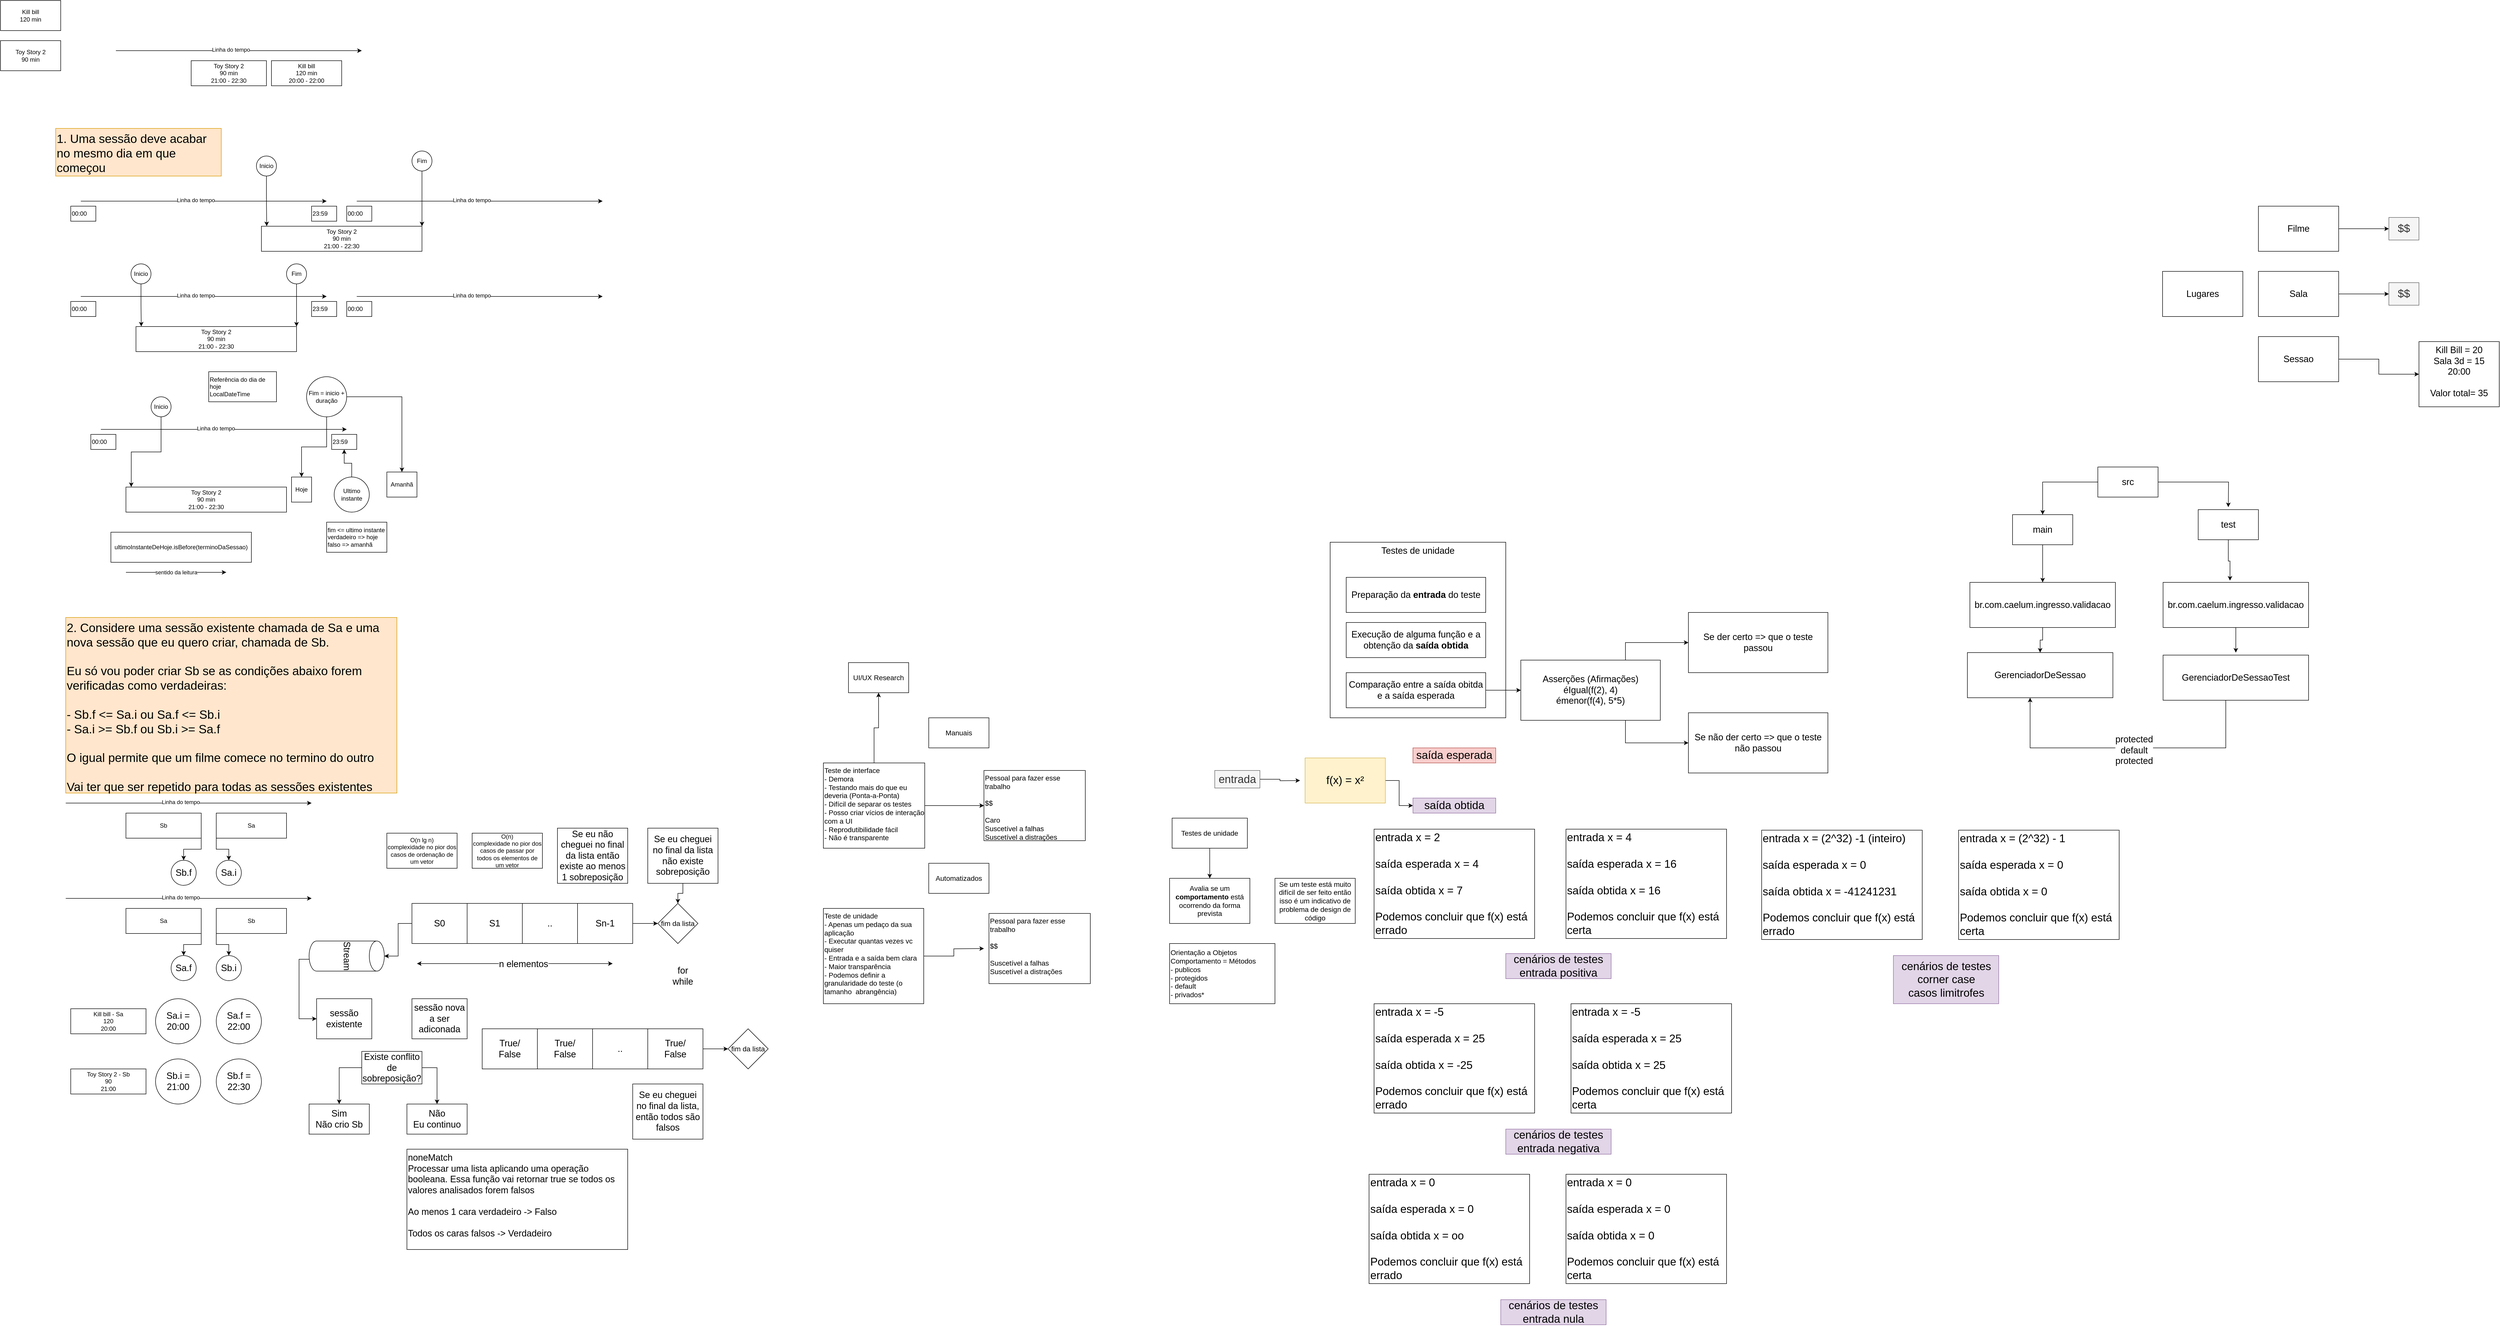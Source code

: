 <mxfile version="13.6.1" type="github">
  <diagram id="Rzx2paxj32mLdTkPZIdv" name="Página-1">
    <mxGraphModel dx="1259" dy="568" grid="1" gridSize="10" guides="1" tooltips="1" connect="1" arrows="1" fold="1" page="1" pageScale="1" pageWidth="827" pageHeight="1169" math="0" shadow="0">
      <root>
        <mxCell id="0" />
        <mxCell id="1" parent="0" />
        <mxCell id="mzY8rA18PoqCiMOvvsKc-1" value="Kill bill&lt;br&gt;120 min" style="rounded=0;whiteSpace=wrap;html=1;" parent="1" vertex="1">
          <mxGeometry x="80" y="40" width="120" height="60" as="geometry" />
        </mxCell>
        <mxCell id="mzY8rA18PoqCiMOvvsKc-2" value="Toy Story 2&lt;br&gt;90 min" style="rounded=0;whiteSpace=wrap;html=1;" parent="1" vertex="1">
          <mxGeometry x="80" y="120" width="120" height="60" as="geometry" />
        </mxCell>
        <mxCell id="mzY8rA18PoqCiMOvvsKc-3" value="" style="endArrow=classic;html=1;" parent="1" edge="1">
          <mxGeometry width="50" height="50" relative="1" as="geometry">
            <mxPoint x="310" y="140" as="sourcePoint" />
            <mxPoint x="800" y="140" as="targetPoint" />
          </mxGeometry>
        </mxCell>
        <mxCell id="mzY8rA18PoqCiMOvvsKc-4" value="Linha do tempo" style="edgeLabel;html=1;align=center;verticalAlign=middle;resizable=0;points=[];" parent="mzY8rA18PoqCiMOvvsKc-3" vertex="1" connectable="0">
          <mxGeometry x="-0.066" y="2" relative="1" as="geometry">
            <mxPoint as="offset" />
          </mxGeometry>
        </mxCell>
        <mxCell id="mzY8rA18PoqCiMOvvsKc-8" value="Kill bill&lt;br&gt;120 min&lt;br&gt;20:00 - 22:00" style="rounded=0;whiteSpace=wrap;html=1;" parent="1" vertex="1">
          <mxGeometry x="620" y="160" width="140" height="50" as="geometry" />
        </mxCell>
        <mxCell id="mzY8rA18PoqCiMOvvsKc-9" value="Toy Story 2&lt;br&gt;90 min&lt;br&gt;21:00 - 22:30" style="rounded=0;whiteSpace=wrap;html=1;" parent="1" vertex="1">
          <mxGeometry x="460" y="160" width="150" height="50" as="geometry" />
        </mxCell>
        <mxCell id="mzY8rA18PoqCiMOvvsKc-10" value="1. Uma sessão deve acabar no mesmo dia em que começou" style="rounded=0;whiteSpace=wrap;html=1;verticalAlign=top;align=left;fontSize=24;fillColor=#ffe6cc;strokeColor=#d79b00;" parent="1" vertex="1">
          <mxGeometry x="190" y="295" width="330" height="95" as="geometry" />
        </mxCell>
        <mxCell id="mzY8rA18PoqCiMOvvsKc-11" value="" style="endArrow=classic;html=1;" parent="1" edge="1">
          <mxGeometry width="50" height="50" relative="1" as="geometry">
            <mxPoint x="240" y="440" as="sourcePoint" />
            <mxPoint x="730" y="440" as="targetPoint" />
          </mxGeometry>
        </mxCell>
        <mxCell id="mzY8rA18PoqCiMOvvsKc-12" value="Linha do tempo" style="edgeLabel;html=1;align=center;verticalAlign=middle;resizable=0;points=[];" parent="mzY8rA18PoqCiMOvvsKc-11" vertex="1" connectable="0">
          <mxGeometry x="-0.066" y="2" relative="1" as="geometry">
            <mxPoint as="offset" />
          </mxGeometry>
        </mxCell>
        <mxCell id="mzY8rA18PoqCiMOvvsKc-14" value="00:00" style="rounded=0;whiteSpace=wrap;html=1;align=left;" parent="1" vertex="1">
          <mxGeometry x="220" y="450" width="50" height="30" as="geometry" />
        </mxCell>
        <mxCell id="mzY8rA18PoqCiMOvvsKc-15" value="23:59" style="rounded=0;whiteSpace=wrap;html=1;align=left;" parent="1" vertex="1">
          <mxGeometry x="700" y="450" width="50" height="30" as="geometry" />
        </mxCell>
        <mxCell id="mzY8rA18PoqCiMOvvsKc-16" value="" style="endArrow=classic;html=1;" parent="1" edge="1">
          <mxGeometry width="50" height="50" relative="1" as="geometry">
            <mxPoint x="790" y="440" as="sourcePoint" />
            <mxPoint x="1280" y="440" as="targetPoint" />
          </mxGeometry>
        </mxCell>
        <mxCell id="mzY8rA18PoqCiMOvvsKc-17" value="Linha do tempo" style="edgeLabel;html=1;align=center;verticalAlign=middle;resizable=0;points=[];" parent="mzY8rA18PoqCiMOvvsKc-16" vertex="1" connectable="0">
          <mxGeometry x="-0.066" y="2" relative="1" as="geometry">
            <mxPoint as="offset" />
          </mxGeometry>
        </mxCell>
        <mxCell id="mzY8rA18PoqCiMOvvsKc-18" value="00:00" style="rounded=0;whiteSpace=wrap;html=1;align=left;" parent="1" vertex="1">
          <mxGeometry x="770" y="450" width="50" height="30" as="geometry" />
        </mxCell>
        <mxCell id="mzY8rA18PoqCiMOvvsKc-19" value="Toy Story 2&lt;br&gt;90 min&lt;br&gt;21:00 - 22:30" style="rounded=0;whiteSpace=wrap;html=1;" parent="1" vertex="1">
          <mxGeometry x="600" y="490" width="320" height="50" as="geometry" />
        </mxCell>
        <mxCell id="mzY8rA18PoqCiMOvvsKc-22" style="edgeStyle=orthogonalEdgeStyle;rounded=0;orthogonalLoop=1;jettySize=auto;html=1;entryX=0.033;entryY=-0.004;entryDx=0;entryDy=0;entryPerimeter=0;" parent="1" source="mzY8rA18PoqCiMOvvsKc-20" target="mzY8rA18PoqCiMOvvsKc-19" edge="1">
          <mxGeometry relative="1" as="geometry" />
        </mxCell>
        <mxCell id="mzY8rA18PoqCiMOvvsKc-20" value="Inicio" style="ellipse;whiteSpace=wrap;html=1;aspect=fixed;align=center;" parent="1" vertex="1">
          <mxGeometry x="590" y="350" width="40" height="40" as="geometry" />
        </mxCell>
        <mxCell id="mzY8rA18PoqCiMOvvsKc-23" style="edgeStyle=orthogonalEdgeStyle;rounded=0;orthogonalLoop=1;jettySize=auto;html=1;entryX=1;entryY=0;entryDx=0;entryDy=0;" parent="1" source="mzY8rA18PoqCiMOvvsKc-21" target="mzY8rA18PoqCiMOvvsKc-19" edge="1">
          <mxGeometry relative="1" as="geometry" />
        </mxCell>
        <mxCell id="mzY8rA18PoqCiMOvvsKc-21" value="Fim" style="ellipse;whiteSpace=wrap;html=1;aspect=fixed;align=center;" parent="1" vertex="1">
          <mxGeometry x="900" y="340" width="40" height="40" as="geometry" />
        </mxCell>
        <mxCell id="mzY8rA18PoqCiMOvvsKc-24" value="" style="endArrow=classic;html=1;" parent="1" edge="1">
          <mxGeometry width="50" height="50" relative="1" as="geometry">
            <mxPoint x="240.0" y="630" as="sourcePoint" />
            <mxPoint x="730" y="630" as="targetPoint" />
          </mxGeometry>
        </mxCell>
        <mxCell id="mzY8rA18PoqCiMOvvsKc-25" value="Linha do tempo" style="edgeLabel;html=1;align=center;verticalAlign=middle;resizable=0;points=[];" parent="mzY8rA18PoqCiMOvvsKc-24" vertex="1" connectable="0">
          <mxGeometry x="-0.066" y="2" relative="1" as="geometry">
            <mxPoint as="offset" />
          </mxGeometry>
        </mxCell>
        <mxCell id="mzY8rA18PoqCiMOvvsKc-26" value="00:00" style="rounded=0;whiteSpace=wrap;html=1;align=left;" parent="1" vertex="1">
          <mxGeometry x="220" y="640" width="50" height="30" as="geometry" />
        </mxCell>
        <mxCell id="mzY8rA18PoqCiMOvvsKc-27" value="23:59" style="rounded=0;whiteSpace=wrap;html=1;align=left;" parent="1" vertex="1">
          <mxGeometry x="700" y="640" width="50" height="30" as="geometry" />
        </mxCell>
        <mxCell id="mzY8rA18PoqCiMOvvsKc-28" value="" style="endArrow=classic;html=1;" parent="1" edge="1">
          <mxGeometry width="50" height="50" relative="1" as="geometry">
            <mxPoint x="790" y="630" as="sourcePoint" />
            <mxPoint x="1280" y="630" as="targetPoint" />
          </mxGeometry>
        </mxCell>
        <mxCell id="mzY8rA18PoqCiMOvvsKc-29" value="Linha do tempo" style="edgeLabel;html=1;align=center;verticalAlign=middle;resizable=0;points=[];" parent="mzY8rA18PoqCiMOvvsKc-28" vertex="1" connectable="0">
          <mxGeometry x="-0.066" y="2" relative="1" as="geometry">
            <mxPoint as="offset" />
          </mxGeometry>
        </mxCell>
        <mxCell id="mzY8rA18PoqCiMOvvsKc-30" value="00:00" style="rounded=0;whiteSpace=wrap;html=1;align=left;" parent="1" vertex="1">
          <mxGeometry x="770" y="640" width="50" height="30" as="geometry" />
        </mxCell>
        <mxCell id="mzY8rA18PoqCiMOvvsKc-31" value="Toy Story 2&lt;br&gt;90 min&lt;br&gt;21:00 - 22:30" style="rounded=0;whiteSpace=wrap;html=1;" parent="1" vertex="1">
          <mxGeometry x="350" y="690" width="320" height="50" as="geometry" />
        </mxCell>
        <mxCell id="mzY8rA18PoqCiMOvvsKc-32" style="edgeStyle=orthogonalEdgeStyle;rounded=0;orthogonalLoop=1;jettySize=auto;html=1;entryX=0.033;entryY=-0.004;entryDx=0;entryDy=0;entryPerimeter=0;" parent="1" source="mzY8rA18PoqCiMOvvsKc-33" target="mzY8rA18PoqCiMOvvsKc-31" edge="1">
          <mxGeometry relative="1" as="geometry" />
        </mxCell>
        <mxCell id="mzY8rA18PoqCiMOvvsKc-33" value="Inicio" style="ellipse;whiteSpace=wrap;html=1;aspect=fixed;align=center;" parent="1" vertex="1">
          <mxGeometry x="340" y="565" width="40" height="40" as="geometry" />
        </mxCell>
        <mxCell id="mzY8rA18PoqCiMOvvsKc-34" style="edgeStyle=orthogonalEdgeStyle;rounded=0;orthogonalLoop=1;jettySize=auto;html=1;entryX=1;entryY=0;entryDx=0;entryDy=0;" parent="1" source="mzY8rA18PoqCiMOvvsKc-35" target="mzY8rA18PoqCiMOvvsKc-31" edge="1">
          <mxGeometry relative="1" as="geometry" />
        </mxCell>
        <mxCell id="mzY8rA18PoqCiMOvvsKc-35" value="Fim" style="ellipse;whiteSpace=wrap;html=1;aspect=fixed;align=center;" parent="1" vertex="1">
          <mxGeometry x="650" y="565" width="40" height="40" as="geometry" />
        </mxCell>
        <mxCell id="mzY8rA18PoqCiMOvvsKc-44" value="" style="endArrow=classic;html=1;" parent="1" edge="1">
          <mxGeometry width="50" height="50" relative="1" as="geometry">
            <mxPoint x="280.0" y="895" as="sourcePoint" />
            <mxPoint x="770" y="895" as="targetPoint" />
          </mxGeometry>
        </mxCell>
        <mxCell id="mzY8rA18PoqCiMOvvsKc-45" value="Linha do tempo" style="edgeLabel;html=1;align=center;verticalAlign=middle;resizable=0;points=[];" parent="mzY8rA18PoqCiMOvvsKc-44" vertex="1" connectable="0">
          <mxGeometry x="-0.066" y="2" relative="1" as="geometry">
            <mxPoint as="offset" />
          </mxGeometry>
        </mxCell>
        <mxCell id="mzY8rA18PoqCiMOvvsKc-46" value="00:00" style="rounded=0;whiteSpace=wrap;html=1;align=left;" parent="1" vertex="1">
          <mxGeometry x="260" y="905" width="50" height="30" as="geometry" />
        </mxCell>
        <mxCell id="mzY8rA18PoqCiMOvvsKc-47" value="23:59" style="rounded=0;whiteSpace=wrap;html=1;align=left;" parent="1" vertex="1">
          <mxGeometry x="740" y="905" width="50" height="30" as="geometry" />
        </mxCell>
        <mxCell id="mzY8rA18PoqCiMOvvsKc-48" value="Toy Story 2&lt;br&gt;90 min&lt;br&gt;21:00 - 22:30" style="rounded=0;whiteSpace=wrap;html=1;" parent="1" vertex="1">
          <mxGeometry x="330" y="1010" width="320" height="50" as="geometry" />
        </mxCell>
        <mxCell id="mzY8rA18PoqCiMOvvsKc-49" style="edgeStyle=orthogonalEdgeStyle;rounded=0;orthogonalLoop=1;jettySize=auto;html=1;entryX=0.033;entryY=-0.004;entryDx=0;entryDy=0;entryPerimeter=0;" parent="1" source="mzY8rA18PoqCiMOvvsKc-50" target="mzY8rA18PoqCiMOvvsKc-48" edge="1">
          <mxGeometry relative="1" as="geometry" />
        </mxCell>
        <mxCell id="mzY8rA18PoqCiMOvvsKc-50" value="Inicio" style="ellipse;whiteSpace=wrap;html=1;aspect=fixed;align=center;" parent="1" vertex="1">
          <mxGeometry x="380" y="830" width="40" height="40" as="geometry" />
        </mxCell>
        <mxCell id="mzY8rA18PoqCiMOvvsKc-51" style="edgeStyle=orthogonalEdgeStyle;rounded=0;orthogonalLoop=1;jettySize=auto;html=1;entryX=0.5;entryY=0;entryDx=0;entryDy=0;" parent="1" source="mzY8rA18PoqCiMOvvsKc-52" target="mzY8rA18PoqCiMOvvsKc-56" edge="1">
          <mxGeometry relative="1" as="geometry">
            <mxPoint x="680" y="980" as="targetPoint" />
          </mxGeometry>
        </mxCell>
        <mxCell id="mzY8rA18PoqCiMOvvsKc-58" style="edgeStyle=orthogonalEdgeStyle;rounded=0;orthogonalLoop=1;jettySize=auto;html=1;entryX=0.5;entryY=0;entryDx=0;entryDy=0;" parent="1" source="mzY8rA18PoqCiMOvvsKc-52" target="mzY8rA18PoqCiMOvvsKc-57" edge="1">
          <mxGeometry relative="1" as="geometry" />
        </mxCell>
        <mxCell id="mzY8rA18PoqCiMOvvsKc-52" value="Fim = inicio + duração" style="ellipse;whiteSpace=wrap;html=1;aspect=fixed;align=center;" parent="1" vertex="1">
          <mxGeometry x="690" y="790" width="80" height="80" as="geometry" />
        </mxCell>
        <mxCell id="mzY8rA18PoqCiMOvvsKc-53" value="Referência do dia de hoje&lt;br&gt;LocalDateTime" style="rounded=0;whiteSpace=wrap;html=1;align=left;" parent="1" vertex="1">
          <mxGeometry x="495" y="780" width="135" height="60" as="geometry" />
        </mxCell>
        <mxCell id="mzY8rA18PoqCiMOvvsKc-55" style="edgeStyle=orthogonalEdgeStyle;rounded=0;orthogonalLoop=1;jettySize=auto;html=1;entryX=0.5;entryY=1;entryDx=0;entryDy=0;" parent="1" source="mzY8rA18PoqCiMOvvsKc-54" target="mzY8rA18PoqCiMOvvsKc-47" edge="1">
          <mxGeometry relative="1" as="geometry" />
        </mxCell>
        <mxCell id="mzY8rA18PoqCiMOvvsKc-54" value="Ultimo instante" style="ellipse;whiteSpace=wrap;html=1;aspect=fixed;align=center;" parent="1" vertex="1">
          <mxGeometry x="745" y="990" width="70" height="70" as="geometry" />
        </mxCell>
        <mxCell id="mzY8rA18PoqCiMOvvsKc-56" value="Hoje" style="rounded=0;whiteSpace=wrap;html=1;align=center;" parent="1" vertex="1">
          <mxGeometry x="660" y="990" width="40" height="50" as="geometry" />
        </mxCell>
        <mxCell id="mzY8rA18PoqCiMOvvsKc-57" value="Amanhã" style="rounded=0;whiteSpace=wrap;html=1;align=center;" parent="1" vertex="1">
          <mxGeometry x="850" y="980" width="60" height="50" as="geometry" />
        </mxCell>
        <mxCell id="mzY8rA18PoqCiMOvvsKc-59" value="fim &amp;lt;= ultimo instante&lt;br&gt;verdadeiro =&amp;gt; hoje&lt;br&gt;falso =&amp;gt; amanhã" style="rounded=0;whiteSpace=wrap;html=1;align=left;" parent="1" vertex="1">
          <mxGeometry x="730" y="1080" width="120" height="60" as="geometry" />
        </mxCell>
        <mxCell id="mzY8rA18PoqCiMOvvsKc-60" value="&lt;span style=&quot;font-size: 12px&quot;&gt;ultimoInstanteDeHoje.isBefore(terminoDaSessao)&lt;/span&gt;" style="rounded=0;whiteSpace=wrap;html=1;align=center;" parent="1" vertex="1">
          <mxGeometry x="300" y="1100" width="280" height="60" as="geometry" />
        </mxCell>
        <mxCell id="mzY8rA18PoqCiMOvvsKc-61" value="sentido da leitura" style="endArrow=none;html=1;startArrow=classic;startFill=1;endFill=0;" parent="1" edge="1">
          <mxGeometry width="50" height="50" relative="1" as="geometry">
            <mxPoint x="530" y="1180" as="sourcePoint" />
            <mxPoint x="330" y="1180" as="targetPoint" />
          </mxGeometry>
        </mxCell>
        <mxCell id="mzY8rA18PoqCiMOvvsKc-62" value="2. Considere uma sessão existente chamada de Sa e uma nova sessão que eu quero criar, chamada de Sb.&lt;br&gt;&lt;br&gt;Eu só vou poder criar Sb se as condições abaixo forem verificadas como verdadeiras:&lt;br&gt;&lt;br&gt;- Sb.f &amp;lt;= Sa.i ou Sa.f &amp;lt;= Sb.i&lt;br&gt;- Sa.i &amp;gt;= Sb.f ou Sb.i &amp;gt;= Sa.f&lt;br&gt;&lt;br&gt;O igual permite que um filme comece no termino do outro&lt;br&gt;&lt;br&gt;Vai ter que ser repetido para todas as sessões existentes" style="rounded=0;whiteSpace=wrap;html=1;verticalAlign=top;align=left;fontSize=24;fillColor=#ffe6cc;strokeColor=#d79b00;" parent="1" vertex="1">
          <mxGeometry x="210" y="1270" width="660" height="350" as="geometry" />
        </mxCell>
        <mxCell id="mzY8rA18PoqCiMOvvsKc-64" value="" style="endArrow=classic;html=1;" parent="1" edge="1">
          <mxGeometry width="50" height="50" relative="1" as="geometry">
            <mxPoint x="210" y="1640" as="sourcePoint" />
            <mxPoint x="700" y="1640" as="targetPoint" />
          </mxGeometry>
        </mxCell>
        <mxCell id="mzY8rA18PoqCiMOvvsKc-65" value="Linha do tempo" style="edgeLabel;html=1;align=center;verticalAlign=middle;resizable=0;points=[];" parent="mzY8rA18PoqCiMOvvsKc-64" vertex="1" connectable="0">
          <mxGeometry x="-0.066" y="2" relative="1" as="geometry">
            <mxPoint as="offset" />
          </mxGeometry>
        </mxCell>
        <mxCell id="mzY8rA18PoqCiMOvvsKc-66" value="Sa" style="rounded=0;whiteSpace=wrap;html=1;" parent="1" vertex="1">
          <mxGeometry x="510" y="1660" width="140" height="50" as="geometry" />
        </mxCell>
        <mxCell id="mzY8rA18PoqCiMOvvsKc-67" value="Sb" style="rounded=0;whiteSpace=wrap;html=1;" parent="1" vertex="1">
          <mxGeometry x="330" y="1660" width="150" height="50" as="geometry" />
        </mxCell>
        <mxCell id="mzY8rA18PoqCiMOvvsKc-69" style="edgeStyle=orthogonalEdgeStyle;rounded=0;orthogonalLoop=1;jettySize=auto;html=1;entryX=1;entryY=1;entryDx=0;entryDy=0;startArrow=classic;startFill=1;endArrow=none;endFill=0;fontSize=24;" parent="1" source="mzY8rA18PoqCiMOvvsKc-68" target="mzY8rA18PoqCiMOvvsKc-67" edge="1">
          <mxGeometry relative="1" as="geometry" />
        </mxCell>
        <mxCell id="mzY8rA18PoqCiMOvvsKc-68" value="Sb.f" style="ellipse;whiteSpace=wrap;html=1;aspect=fixed;fontSize=18;align=center;" parent="1" vertex="1">
          <mxGeometry x="420" y="1754" width="50" height="50" as="geometry" />
        </mxCell>
        <mxCell id="mzY8rA18PoqCiMOvvsKc-71" style="edgeStyle=orthogonalEdgeStyle;rounded=0;orthogonalLoop=1;jettySize=auto;html=1;entryX=0;entryY=1;entryDx=0;entryDy=0;startArrow=classic;startFill=1;endArrow=none;endFill=0;fontSize=18;" parent="1" source="mzY8rA18PoqCiMOvvsKc-70" target="mzY8rA18PoqCiMOvvsKc-66" edge="1">
          <mxGeometry relative="1" as="geometry" />
        </mxCell>
        <mxCell id="mzY8rA18PoqCiMOvvsKc-70" value="Sa.i" style="ellipse;whiteSpace=wrap;html=1;aspect=fixed;fontSize=18;align=center;" parent="1" vertex="1">
          <mxGeometry x="510" y="1754" width="50" height="50" as="geometry" />
        </mxCell>
        <mxCell id="mzY8rA18PoqCiMOvvsKc-72" value="" style="endArrow=classic;html=1;" parent="1" edge="1">
          <mxGeometry width="50" height="50" relative="1" as="geometry">
            <mxPoint x="210" y="1830" as="sourcePoint" />
            <mxPoint x="700" y="1830" as="targetPoint" />
          </mxGeometry>
        </mxCell>
        <mxCell id="mzY8rA18PoqCiMOvvsKc-73" value="Linha do tempo" style="edgeLabel;html=1;align=center;verticalAlign=middle;resizable=0;points=[];" parent="mzY8rA18PoqCiMOvvsKc-72" vertex="1" connectable="0">
          <mxGeometry x="-0.066" y="2" relative="1" as="geometry">
            <mxPoint as="offset" />
          </mxGeometry>
        </mxCell>
        <mxCell id="mzY8rA18PoqCiMOvvsKc-74" value="Sb" style="rounded=0;whiteSpace=wrap;html=1;" parent="1" vertex="1">
          <mxGeometry x="510" y="1850" width="140" height="50" as="geometry" />
        </mxCell>
        <mxCell id="mzY8rA18PoqCiMOvvsKc-75" value="Sa" style="rounded=0;whiteSpace=wrap;html=1;" parent="1" vertex="1">
          <mxGeometry x="330" y="1850" width="150" height="50" as="geometry" />
        </mxCell>
        <mxCell id="mzY8rA18PoqCiMOvvsKc-76" style="edgeStyle=orthogonalEdgeStyle;rounded=0;orthogonalLoop=1;jettySize=auto;html=1;entryX=1;entryY=1;entryDx=0;entryDy=0;startArrow=classic;startFill=1;endArrow=none;endFill=0;fontSize=24;" parent="1" source="mzY8rA18PoqCiMOvvsKc-77" target="mzY8rA18PoqCiMOvvsKc-75" edge="1">
          <mxGeometry relative="1" as="geometry" />
        </mxCell>
        <mxCell id="mzY8rA18PoqCiMOvvsKc-77" value="Sa.f" style="ellipse;whiteSpace=wrap;html=1;aspect=fixed;fontSize=18;align=center;" parent="1" vertex="1">
          <mxGeometry x="420" y="1944" width="50" height="50" as="geometry" />
        </mxCell>
        <mxCell id="mzY8rA18PoqCiMOvvsKc-78" style="edgeStyle=orthogonalEdgeStyle;rounded=0;orthogonalLoop=1;jettySize=auto;html=1;entryX=0;entryY=1;entryDx=0;entryDy=0;startArrow=classic;startFill=1;endArrow=none;endFill=0;fontSize=18;" parent="1" source="mzY8rA18PoqCiMOvvsKc-79" target="mzY8rA18PoqCiMOvvsKc-74" edge="1">
          <mxGeometry relative="1" as="geometry" />
        </mxCell>
        <mxCell id="mzY8rA18PoqCiMOvvsKc-79" value="Sb.i" style="ellipse;whiteSpace=wrap;html=1;aspect=fixed;fontSize=18;align=center;" parent="1" vertex="1">
          <mxGeometry x="510" y="1944" width="50" height="50" as="geometry" />
        </mxCell>
        <mxCell id="mzY8rA18PoqCiMOvvsKc-80" value="Kill bill - Sa&lt;br&gt;120&lt;br&gt;20:00" style="rounded=0;whiteSpace=wrap;html=1;" parent="1" vertex="1">
          <mxGeometry x="220" y="2050" width="150" height="50" as="geometry" />
        </mxCell>
        <mxCell id="mzY8rA18PoqCiMOvvsKc-81" value="Sa.i = 20:00" style="ellipse;whiteSpace=wrap;html=1;aspect=fixed;fontSize=18;align=center;" parent="1" vertex="1">
          <mxGeometry x="389" y="2030" width="90" height="90" as="geometry" />
        </mxCell>
        <mxCell id="mzY8rA18PoqCiMOvvsKc-82" value="Sa.f = 22:00" style="ellipse;whiteSpace=wrap;html=1;aspect=fixed;fontSize=18;align=center;" parent="1" vertex="1">
          <mxGeometry x="510" y="2030" width="90" height="90" as="geometry" />
        </mxCell>
        <mxCell id="mzY8rA18PoqCiMOvvsKc-83" value="Toy Story 2 - Sb&lt;br&gt;90&lt;br&gt;21:00" style="rounded=0;whiteSpace=wrap;html=1;" parent="1" vertex="1">
          <mxGeometry x="220" y="2170" width="150" height="50" as="geometry" />
        </mxCell>
        <mxCell id="mzY8rA18PoqCiMOvvsKc-84" value="Sb.i = 21:00" style="ellipse;whiteSpace=wrap;html=1;aspect=fixed;fontSize=18;align=center;" parent="1" vertex="1">
          <mxGeometry x="389" y="2150" width="90" height="90" as="geometry" />
        </mxCell>
        <mxCell id="mzY8rA18PoqCiMOvvsKc-85" value="Sb.f = 22:30" style="ellipse;whiteSpace=wrap;html=1;aspect=fixed;fontSize=18;align=center;" parent="1" vertex="1">
          <mxGeometry x="510" y="2150" width="90" height="90" as="geometry" />
        </mxCell>
        <mxCell id="mzY8rA18PoqCiMOvvsKc-86" value="O(n lg n)&lt;br&gt;complexidade no pior dos casos de ordenação de um vetor" style="rounded=0;whiteSpace=wrap;html=1;" parent="1" vertex="1">
          <mxGeometry x="850" y="1700" width="140" height="70" as="geometry" />
        </mxCell>
        <mxCell id="mzY8rA18PoqCiMOvvsKc-87" value="O(n)&lt;br&gt;complexidade no pior dos casos de passar por todos os elementos de um vetor" style="rounded=0;whiteSpace=wrap;html=1;" parent="1" vertex="1">
          <mxGeometry x="1020" y="1700" width="140" height="70" as="geometry" />
        </mxCell>
        <mxCell id="mzY8rA18PoqCiMOvvsKc-100" style="edgeStyle=orthogonalEdgeStyle;rounded=0;orthogonalLoop=1;jettySize=auto;html=1;startArrow=none;startFill=0;endArrow=classic;endFill=1;fontSize=18;" parent="1" source="mzY8rA18PoqCiMOvvsKc-88" target="mzY8rA18PoqCiMOvvsKc-97" edge="1">
          <mxGeometry relative="1" as="geometry" />
        </mxCell>
        <mxCell id="mzY8rA18PoqCiMOvvsKc-88" value="S0" style="rounded=0;whiteSpace=wrap;html=1;fontSize=18;align=center;" parent="1" vertex="1">
          <mxGeometry x="900" y="1840" width="110" height="80" as="geometry" />
        </mxCell>
        <mxCell id="mzY8rA18PoqCiMOvvsKc-89" value="S1&lt;span style=&quot;color: rgba(0 , 0 , 0 , 0) ; font-family: monospace ; font-size: 0px&quot;&gt;%3CmxGraphModel%3E%3Croot%3E%3CmxCell%20id%3D%220%22%2F%3E%3CmxCell%20id%3D%221%22%20parent%3D%220%22%2F%3E%3CmxCell%20id%3D%222%22%20value%3D%22S1%22%20style%3D%22rounded%3D0%3BwhiteSpace%3Dwrap%3Bhtml%3D1%3BfontSize%3D18%3Balign%3Dcenter%3B%22%20vertex%3D%221%22%20parent%3D%221%22%3E%3CmxGeometry%20x%3D%22900%22%20y%3D%221840%22%20width%3D%22110%22%20height%3D%2280%22%20as%3D%22geometry%22%2F%3E%3C%2FmxCell%3E%3C%2Froot%3E%3C%2FmxGraphModel%3E&lt;/span&gt;&lt;span style=&quot;color: rgba(0 , 0 , 0 , 0) ; font-family: monospace ; font-size: 0px&quot;&gt;%3CmxGraphModel%3E%3Croot%3E%3CmxCell%20id%3D%220%22%2F%3E%3CmxCell%20id%3D%221%22%20parent%3D%220%22%2F%3E%3CmxCell%20id%3D%222%22%20value%3D%22S1%22%20style%3D%22rounded%3D0%3BwhiteSpace%3Dwrap%3Bhtml%3D1%3BfontSize%3D18%3Balign%3Dcenter%3B%22%20vertex%3D%221%22%20parent%3D%221%22%3E%3CmxGeometry%20x%3D%22900%22%20y%3D%221840%22%20width%3D%22110%22%20height%3D%2280%22%20as%3D%22geometry%22%2F%3E%3C%2FmxCell%3E%3C%2Froot%3E%3C%2FmxGraph&lt;/span&gt;" style="rounded=0;whiteSpace=wrap;html=1;fontSize=18;align=center;" parent="1" vertex="1">
          <mxGeometry x="1010" y="1840" width="110" height="80" as="geometry" />
        </mxCell>
        <mxCell id="mzY8rA18PoqCiMOvvsKc-90" value=".." style="rounded=0;whiteSpace=wrap;html=1;fontSize=18;align=center;" parent="1" vertex="1">
          <mxGeometry x="1120" y="1840" width="110" height="80" as="geometry" />
        </mxCell>
        <mxCell id="mzY8rA18PoqCiMOvvsKc-113" style="edgeStyle=orthogonalEdgeStyle;rounded=0;orthogonalLoop=1;jettySize=auto;html=1;entryX=0;entryY=0.5;entryDx=0;entryDy=0;startArrow=none;startFill=0;endArrow=classic;endFill=1;fontSize=18;" parent="1" source="mzY8rA18PoqCiMOvvsKc-91" target="mzY8rA18PoqCiMOvvsKc-112" edge="1">
          <mxGeometry relative="1" as="geometry" />
        </mxCell>
        <mxCell id="mzY8rA18PoqCiMOvvsKc-91" value="Sn-1" style="rounded=0;whiteSpace=wrap;html=1;fontSize=18;align=center;" parent="1" vertex="1">
          <mxGeometry x="1230" y="1840" width="110" height="80" as="geometry" />
        </mxCell>
        <mxCell id="mzY8rA18PoqCiMOvvsKc-93" value="" style="endArrow=classic;startArrow=classic;html=1;fontSize=18;" parent="1" edge="1">
          <mxGeometry width="50" height="50" relative="1" as="geometry">
            <mxPoint x="910" y="1960" as="sourcePoint" />
            <mxPoint x="1300" y="1960" as="targetPoint" />
          </mxGeometry>
        </mxCell>
        <mxCell id="mzY8rA18PoqCiMOvvsKc-94" value="n elementos" style="edgeLabel;html=1;align=center;verticalAlign=middle;resizable=0;points=[];fontSize=18;" parent="mzY8rA18PoqCiMOvvsKc-93" vertex="1" connectable="0">
          <mxGeometry x="0.088" y="-1" relative="1" as="geometry">
            <mxPoint as="offset" />
          </mxGeometry>
        </mxCell>
        <mxCell id="mzY8rA18PoqCiMOvvsKc-95" value="sessão nova a ser adiconada" style="rounded=0;whiteSpace=wrap;html=1;fontSize=18;align=center;" parent="1" vertex="1">
          <mxGeometry x="900" y="2030" width="110" height="80" as="geometry" />
        </mxCell>
        <mxCell id="mzY8rA18PoqCiMOvvsKc-96" value="for&lt;br&gt;while&lt;br&gt;" style="text;html=1;strokeColor=none;fillColor=none;align=center;verticalAlign=middle;whiteSpace=wrap;rounded=0;fontSize=18;" parent="1" vertex="1">
          <mxGeometry x="1400" y="1950" width="80" height="70" as="geometry" />
        </mxCell>
        <mxCell id="mzY8rA18PoqCiMOvvsKc-102" style="edgeStyle=orthogonalEdgeStyle;rounded=0;orthogonalLoop=1;jettySize=auto;html=1;entryX=0;entryY=0.5;entryDx=0;entryDy=0;startArrow=none;startFill=0;endArrow=classic;endFill=1;fontSize=18;exitX=0.606;exitY=0.995;exitDx=0;exitDy=0;exitPerimeter=0;" parent="1" source="mzY8rA18PoqCiMOvvsKc-97" target="mzY8rA18PoqCiMOvvsKc-101" edge="1">
          <mxGeometry relative="1" as="geometry" />
        </mxCell>
        <mxCell id="mzY8rA18PoqCiMOvvsKc-97" value="Stream" style="shape=cylinder2;whiteSpace=wrap;html=1;boundedLbl=1;backgroundOutline=1;size=15;fontSize=18;align=center;rotation=90;" parent="1" vertex="1">
          <mxGeometry x="740" y="1870" width="60" height="150" as="geometry" />
        </mxCell>
        <mxCell id="mzY8rA18PoqCiMOvvsKc-101" value="sessão existente" style="rounded=0;whiteSpace=wrap;html=1;fontSize=18;align=center;" parent="1" vertex="1">
          <mxGeometry x="710" y="2030" width="110" height="80" as="geometry" />
        </mxCell>
        <mxCell id="mzY8rA18PoqCiMOvvsKc-107" style="edgeStyle=orthogonalEdgeStyle;rounded=0;orthogonalLoop=1;jettySize=auto;html=1;entryX=0.5;entryY=0;entryDx=0;entryDy=0;startArrow=none;startFill=0;endArrow=classic;endFill=1;fontSize=18;exitX=0;exitY=0.5;exitDx=0;exitDy=0;" parent="1" source="mzY8rA18PoqCiMOvvsKc-104" target="mzY8rA18PoqCiMOvvsKc-105" edge="1">
          <mxGeometry relative="1" as="geometry" />
        </mxCell>
        <mxCell id="mzY8rA18PoqCiMOvvsKc-108" style="edgeStyle=orthogonalEdgeStyle;rounded=0;orthogonalLoop=1;jettySize=auto;html=1;entryX=0.5;entryY=0;entryDx=0;entryDy=0;startArrow=none;startFill=0;endArrow=classic;endFill=1;fontSize=18;exitX=1;exitY=0.5;exitDx=0;exitDy=0;" parent="1" source="mzY8rA18PoqCiMOvvsKc-104" target="mzY8rA18PoqCiMOvvsKc-106" edge="1">
          <mxGeometry relative="1" as="geometry" />
        </mxCell>
        <mxCell id="mzY8rA18PoqCiMOvvsKc-104" value="Existe conflito de sobreposição?" style="rounded=0;whiteSpace=wrap;html=1;fontSize=18;align=center;" parent="1" vertex="1">
          <mxGeometry x="800" y="2135" width="120" height="65" as="geometry" />
        </mxCell>
        <mxCell id="mzY8rA18PoqCiMOvvsKc-105" value="Sim&lt;br&gt;Não crio Sb" style="rounded=0;whiteSpace=wrap;html=1;fontSize=18;align=center;" parent="1" vertex="1">
          <mxGeometry x="695" y="2240" width="120" height="60" as="geometry" />
        </mxCell>
        <mxCell id="mzY8rA18PoqCiMOvvsKc-106" value="Não&lt;br&gt;Eu continuo" style="rounded=0;whiteSpace=wrap;html=1;fontSize=18;align=center;" parent="1" vertex="1">
          <mxGeometry x="890" y="2240" width="120" height="60" as="geometry" />
        </mxCell>
        <mxCell id="mzY8rA18PoqCiMOvvsKc-114" style="edgeStyle=orthogonalEdgeStyle;rounded=0;orthogonalLoop=1;jettySize=auto;html=1;entryX=0.5;entryY=0;entryDx=0;entryDy=0;startArrow=none;startFill=0;endArrow=classic;endFill=1;fontSize=14;" parent="1" source="mzY8rA18PoqCiMOvvsKc-110" target="mzY8rA18PoqCiMOvvsKc-112" edge="1">
          <mxGeometry relative="1" as="geometry" />
        </mxCell>
        <mxCell id="mzY8rA18PoqCiMOvvsKc-110" value="Se eu cheguei no final da lista não existe sobreposição" style="rounded=0;whiteSpace=wrap;html=1;fontSize=18;align=center;" parent="1" vertex="1">
          <mxGeometry x="1370" y="1690" width="140" height="110" as="geometry" />
        </mxCell>
        <mxCell id="mzY8rA18PoqCiMOvvsKc-111" value="Se eu não cheguei no final da lista então existe ao menos 1 sobreposição" style="rounded=0;whiteSpace=wrap;html=1;fontSize=18;align=center;" parent="1" vertex="1">
          <mxGeometry x="1190" y="1690" width="140" height="110" as="geometry" />
        </mxCell>
        <mxCell id="mzY8rA18PoqCiMOvvsKc-112" value="fim da lista" style="rhombus;whiteSpace=wrap;html=1;fontSize=14;align=center;" parent="1" vertex="1">
          <mxGeometry x="1390" y="1840" width="80" height="80" as="geometry" />
        </mxCell>
        <mxCell id="mzY8rA18PoqCiMOvvsKc-115" value="True/&lt;br&gt;False" style="rounded=0;whiteSpace=wrap;html=1;fontSize=18;align=center;" parent="1" vertex="1">
          <mxGeometry x="1040" y="2090" width="110" height="80" as="geometry" />
        </mxCell>
        <mxCell id="mzY8rA18PoqCiMOvvsKc-116" value="True/&lt;br&gt;False" style="rounded=0;whiteSpace=wrap;html=1;fontSize=18;align=center;" parent="1" vertex="1">
          <mxGeometry x="1150" y="2090" width="110" height="80" as="geometry" />
        </mxCell>
        <mxCell id="mzY8rA18PoqCiMOvvsKc-117" value=".." style="rounded=0;whiteSpace=wrap;html=1;fontSize=18;align=center;" parent="1" vertex="1">
          <mxGeometry x="1260" y="2090" width="110" height="80" as="geometry" />
        </mxCell>
        <mxCell id="mzY8rA18PoqCiMOvvsKc-120" style="edgeStyle=orthogonalEdgeStyle;rounded=0;orthogonalLoop=1;jettySize=auto;html=1;entryX=0;entryY=0.5;entryDx=0;entryDy=0;startArrow=none;startFill=0;endArrow=classic;endFill=1;fontSize=14;" parent="1" source="mzY8rA18PoqCiMOvvsKc-118" target="mzY8rA18PoqCiMOvvsKc-119" edge="1">
          <mxGeometry relative="1" as="geometry" />
        </mxCell>
        <mxCell id="mzY8rA18PoqCiMOvvsKc-118" value="True/&lt;br&gt;False" style="rounded=0;whiteSpace=wrap;html=1;fontSize=18;align=center;" parent="1" vertex="1">
          <mxGeometry x="1370" y="2090" width="110" height="80" as="geometry" />
        </mxCell>
        <mxCell id="mzY8rA18PoqCiMOvvsKc-119" value="fim da lista" style="rhombus;whiteSpace=wrap;html=1;fontSize=14;align=center;" parent="1" vertex="1">
          <mxGeometry x="1530" y="2090" width="80" height="80" as="geometry" />
        </mxCell>
        <mxCell id="mzY8rA18PoqCiMOvvsKc-121" value="Se eu cheguei no final da lista, então todos são falsos" style="rounded=0;whiteSpace=wrap;html=1;fontSize=18;align=center;" parent="1" vertex="1">
          <mxGeometry x="1340" y="2200" width="140" height="110" as="geometry" />
        </mxCell>
        <mxCell id="mzY8rA18PoqCiMOvvsKc-122" value="noneMatch&lt;br&gt;Processar uma lista aplicando uma operação booleana. Essa função vai retornar true se todos os valores analisados forem falsos&lt;br&gt;&lt;br&gt;Ao menos 1 cara verdadeiro -&amp;gt; Falso&lt;br&gt;&lt;br&gt;Todos os caras falsos -&amp;gt; Verdadeiro" style="rounded=0;whiteSpace=wrap;html=1;fontSize=18;align=left;verticalAlign=top;" parent="1" vertex="1">
          <mxGeometry x="890" y="2330" width="440" height="200" as="geometry" />
        </mxCell>
        <mxCell id="mzY8rA18PoqCiMOvvsKc-125" style="edgeStyle=orthogonalEdgeStyle;rounded=0;orthogonalLoop=1;jettySize=auto;html=1;entryX=0;entryY=0.5;entryDx=0;entryDy=0;startArrow=none;startFill=0;endArrow=classic;endFill=1;fontSize=14;" parent="1" source="mzY8rA18PoqCiMOvvsKc-123" target="mzY8rA18PoqCiMOvvsKc-124" edge="1">
          <mxGeometry relative="1" as="geometry" />
        </mxCell>
        <mxCell id="mzY8rA18PoqCiMOvvsKc-129" style="edgeStyle=orthogonalEdgeStyle;rounded=0;orthogonalLoop=1;jettySize=auto;html=1;startArrow=none;startFill=0;endArrow=classic;endFill=1;fontSize=14;" parent="1" source="mzY8rA18PoqCiMOvvsKc-123" target="mzY8rA18PoqCiMOvvsKc-128" edge="1">
          <mxGeometry relative="1" as="geometry" />
        </mxCell>
        <mxCell id="mzY8rA18PoqCiMOvvsKc-123" value="Teste de interface&lt;br&gt;- Demora&lt;br&gt;- Testando mais do que eu deveria (Ponta-a-Ponta)&lt;br&gt;- Difícil de separar os testes&lt;br&gt;- Posso criar vícios de interação com a UI&lt;br&gt;- Reprodutibilidade fácil&lt;br&gt;&lt;div&gt;&lt;span&gt;- Não é transparente&lt;/span&gt;&lt;/div&gt;" style="rounded=0;whiteSpace=wrap;html=1;fontSize=14;align=left;verticalAlign=top;" parent="1" vertex="1">
          <mxGeometry x="1720" y="1560" width="202" height="170" as="geometry" />
        </mxCell>
        <mxCell id="mzY8rA18PoqCiMOvvsKc-124" value="Pessoal para fazer esse trabalho&lt;br&gt;&lt;br&gt;$$&lt;br&gt;&lt;br&gt;Caro&lt;br&gt;Suscetível a falhas&lt;br&gt;Suscetível a distrações" style="rounded=0;whiteSpace=wrap;html=1;fontSize=14;align=left;verticalAlign=top;" parent="1" vertex="1">
          <mxGeometry x="2040" y="1575" width="202" height="140" as="geometry" />
        </mxCell>
        <mxCell id="mzY8rA18PoqCiMOvvsKc-126" value="Manuais" style="rounded=0;whiteSpace=wrap;html=1;fontSize=14;align=center;" parent="1" vertex="1">
          <mxGeometry x="1930" y="1470" width="120" height="60" as="geometry" />
        </mxCell>
        <mxCell id="mzY8rA18PoqCiMOvvsKc-127" value="Automatizados" style="rounded=0;whiteSpace=wrap;html=1;fontSize=14;align=center;" parent="1" vertex="1">
          <mxGeometry x="1930" y="1760" width="120" height="60" as="geometry" />
        </mxCell>
        <mxCell id="mzY8rA18PoqCiMOvvsKc-128" value="UI/UX Research" style="rounded=0;whiteSpace=wrap;html=1;fontSize=14;align=center;" parent="1" vertex="1">
          <mxGeometry x="1770" y="1360" width="120" height="60" as="geometry" />
        </mxCell>
        <mxCell id="mzY8rA18PoqCiMOvvsKc-132" style="edgeStyle=orthogonalEdgeStyle;rounded=0;orthogonalLoop=1;jettySize=auto;html=1;startArrow=none;startFill=0;endArrow=classic;endFill=1;fontSize=14;" parent="1" source="mzY8rA18PoqCiMOvvsKc-130" edge="1">
          <mxGeometry relative="1" as="geometry">
            <mxPoint x="2040" y="1930" as="targetPoint" />
          </mxGeometry>
        </mxCell>
        <mxCell id="mzY8rA18PoqCiMOvvsKc-130" value="Teste de unidade&lt;br&gt;- Apenas um pedaço da sua aplicação&lt;br&gt;- Executar quantas vezes vc quiser&lt;br&gt;- Entrada e a saída bem clara&lt;br&gt;- Maior transparência&lt;br&gt;- Podemos definir a granularidade do teste (o tamanho&amp;nbsp; abrangência)" style="rounded=0;whiteSpace=wrap;html=1;fontSize=14;align=left;verticalAlign=top;" parent="1" vertex="1">
          <mxGeometry x="1720" y="1850" width="200" height="190" as="geometry" />
        </mxCell>
        <mxCell id="mzY8rA18PoqCiMOvvsKc-131" value="Pessoal para fazer esse trabalho&lt;br&gt;&lt;br&gt;$$&lt;br&gt;&lt;br&gt;Suscetível a falhas&lt;br&gt;Suscetível a distrações" style="rounded=0;whiteSpace=wrap;html=1;fontSize=14;align=left;verticalAlign=top;" parent="1" vertex="1">
          <mxGeometry x="2050" y="1860" width="202" height="140" as="geometry" />
        </mxCell>
        <mxCell id="mzY8rA18PoqCiMOvvsKc-154" style="edgeStyle=orthogonalEdgeStyle;rounded=0;orthogonalLoop=1;jettySize=auto;html=1;entryX=0.5;entryY=0;entryDx=0;entryDy=0;startArrow=none;startFill=0;endArrow=classic;endFill=1;fontSize=22;" parent="1" source="mzY8rA18PoqCiMOvvsKc-133" target="mzY8rA18PoqCiMOvvsKc-134" edge="1">
          <mxGeometry relative="1" as="geometry" />
        </mxCell>
        <mxCell id="mzY8rA18PoqCiMOvvsKc-133" value="Testes de unidade" style="rounded=0;whiteSpace=wrap;html=1;fontSize=14;align=center;" parent="1" vertex="1">
          <mxGeometry x="2415" y="1670" width="150" height="60" as="geometry" />
        </mxCell>
        <mxCell id="mzY8rA18PoqCiMOvvsKc-134" value="Avalia se um &lt;b&gt;comportamento&lt;/b&gt; está ocorrendo da forma prevista" style="rounded=0;whiteSpace=wrap;html=1;fontSize=14;align=center;" parent="1" vertex="1">
          <mxGeometry x="2410" y="1790" width="160" height="90" as="geometry" />
        </mxCell>
        <mxCell id="mzY8rA18PoqCiMOvvsKc-141" style="edgeStyle=orthogonalEdgeStyle;rounded=0;orthogonalLoop=1;jettySize=auto;html=1;startArrow=none;startFill=0;endArrow=classic;endFill=1;fontSize=22;" parent="1" source="mzY8rA18PoqCiMOvvsKc-135" target="mzY8rA18PoqCiMOvvsKc-140" edge="1">
          <mxGeometry relative="1" as="geometry" />
        </mxCell>
        <mxCell id="mzY8rA18PoqCiMOvvsKc-135" value="f(x) = x²" style="rounded=0;whiteSpace=wrap;html=1;fontSize=22;align=center;fillColor=#fff2cc;strokeColor=#d6b656;" parent="1" vertex="1">
          <mxGeometry x="2680" y="1550" width="160" height="90" as="geometry" />
        </mxCell>
        <mxCell id="mzY8rA18PoqCiMOvvsKc-138" style="edgeStyle=orthogonalEdgeStyle;rounded=0;orthogonalLoop=1;jettySize=auto;html=1;startArrow=none;startFill=0;endArrow=classic;endFill=1;fontSize=22;" parent="1" source="mzY8rA18PoqCiMOvvsKc-136" edge="1">
          <mxGeometry relative="1" as="geometry">
            <mxPoint x="2670.0" y="1595" as="targetPoint" />
          </mxGeometry>
        </mxCell>
        <mxCell id="mzY8rA18PoqCiMOvvsKc-136" value="entrada" style="text;html=1;strokeColor=#666666;fillColor=#f5f5f5;align=center;verticalAlign=middle;whiteSpace=wrap;rounded=0;fontSize=22;fontColor=#333333;" parent="1" vertex="1">
          <mxGeometry x="2500" y="1575" width="90" height="35" as="geometry" />
        </mxCell>
        <mxCell id="mzY8rA18PoqCiMOvvsKc-139" value="saída esperada" style="text;html=1;strokeColor=#b85450;fillColor=#f8cecc;align=center;verticalAlign=middle;whiteSpace=wrap;rounded=0;fontSize=22;" parent="1" vertex="1">
          <mxGeometry x="2895" y="1530" width="165" height="30" as="geometry" />
        </mxCell>
        <mxCell id="mzY8rA18PoqCiMOvvsKc-140" value="saída obtida" style="text;html=1;strokeColor=#9673a6;fillColor=#e1d5e7;align=center;verticalAlign=middle;whiteSpace=wrap;rounded=0;fontSize=22;" parent="1" vertex="1">
          <mxGeometry x="2895" y="1630" width="165" height="30" as="geometry" />
        </mxCell>
        <mxCell id="mzY8rA18PoqCiMOvvsKc-142" value="entrada x = 2&lt;br&gt;&lt;br&gt;saída esperada x = 4&lt;br&gt;&lt;br&gt;saída obtida x = 7&lt;br&gt;&lt;br&gt;Podemos concluir que f(x) está errado" style="rounded=0;whiteSpace=wrap;html=1;fontSize=22;align=left;" parent="1" vertex="1">
          <mxGeometry x="2817.5" y="1692" width="320" height="218" as="geometry" />
        </mxCell>
        <mxCell id="mzY8rA18PoqCiMOvvsKc-143" value="entrada x = 4&lt;br&gt;&lt;br&gt;saída esperada x = 16&lt;br&gt;&lt;br&gt;saída obtida x = 16&lt;br&gt;&lt;br&gt;Podemos concluir que f(x) está certa" style="rounded=0;whiteSpace=wrap;html=1;fontSize=22;align=left;" parent="1" vertex="1">
          <mxGeometry x="3200" y="1692" width="320" height="218" as="geometry" />
        </mxCell>
        <mxCell id="mzY8rA18PoqCiMOvvsKc-144" value="cenários de testes&lt;br&gt;entrada positiva" style="text;html=1;strokeColor=#9673a6;fillColor=#e1d5e7;align=center;verticalAlign=middle;whiteSpace=wrap;rounded=0;fontSize=22;" parent="1" vertex="1">
          <mxGeometry x="3080" y="1940" width="210" height="50" as="geometry" />
        </mxCell>
        <mxCell id="mzY8rA18PoqCiMOvvsKc-145" value="entrada x = -5&lt;br&gt;&lt;br&gt;saída esperada x = 25&lt;br&gt;&lt;br&gt;saída obtida x = -25&lt;br&gt;&lt;br&gt;Podemos concluir que f(x) está errado" style="rounded=0;whiteSpace=wrap;html=1;fontSize=22;align=left;" parent="1" vertex="1">
          <mxGeometry x="2817.5" y="2040" width="320" height="218" as="geometry" />
        </mxCell>
        <mxCell id="mzY8rA18PoqCiMOvvsKc-146" value="entrada x = -5&lt;br&gt;&lt;br&gt;saída esperada x = 25&lt;br&gt;&lt;br&gt;saída obtida x = 25&lt;br&gt;&lt;br&gt;Podemos concluir que f(x) está certa" style="rounded=0;whiteSpace=wrap;html=1;fontSize=22;align=left;" parent="1" vertex="1">
          <mxGeometry x="3210" y="2040" width="320" height="218" as="geometry" />
        </mxCell>
        <mxCell id="mzY8rA18PoqCiMOvvsKc-147" value="cenários de testes&lt;br&gt;entrada negativa" style="text;html=1;strokeColor=#9673a6;fillColor=#e1d5e7;align=center;verticalAlign=middle;whiteSpace=wrap;rounded=0;fontSize=22;" parent="1" vertex="1">
          <mxGeometry x="3080" y="2290" width="210" height="50" as="geometry" />
        </mxCell>
        <mxCell id="mzY8rA18PoqCiMOvvsKc-148" value="entrada x = 0&lt;br&gt;&lt;br&gt;saída esperada x = 0&lt;br&gt;&lt;br&gt;saída obtida x = oo&lt;br&gt;&lt;br&gt;Podemos concluir que f(x) está errado" style="rounded=0;whiteSpace=wrap;html=1;fontSize=22;align=left;" parent="1" vertex="1">
          <mxGeometry x="2807.5" y="2380" width="320" height="218" as="geometry" />
        </mxCell>
        <mxCell id="mzY8rA18PoqCiMOvvsKc-149" value="entrada x = 0&lt;br&gt;&lt;br&gt;saída esperada x = 0&lt;br&gt;&lt;br&gt;saída obtida x = 0&lt;br&gt;&lt;br&gt;Podemos concluir que f(x) está certa" style="rounded=0;whiteSpace=wrap;html=1;fontSize=22;align=left;" parent="1" vertex="1">
          <mxGeometry x="3200" y="2380" width="320" height="218" as="geometry" />
        </mxCell>
        <mxCell id="mzY8rA18PoqCiMOvvsKc-150" value="cenários de testes&lt;br&gt;entrada nula" style="text;html=1;strokeColor=#9673a6;fillColor=#e1d5e7;align=center;verticalAlign=middle;whiteSpace=wrap;rounded=0;fontSize=22;" parent="1" vertex="1">
          <mxGeometry x="3070" y="2630" width="210" height="50" as="geometry" />
        </mxCell>
        <mxCell id="mzY8rA18PoqCiMOvvsKc-151" value="entrada x = (2^32) -1 (inteiro)&lt;br&gt;&lt;br&gt;saída esperada x = 0&lt;br&gt;&lt;br&gt;saída obtida x = -41241231&lt;br&gt;&lt;br&gt;Podemos concluir que f(x) está errado" style="rounded=0;whiteSpace=wrap;html=1;fontSize=22;align=left;" parent="1" vertex="1">
          <mxGeometry x="3590" y="1694" width="320" height="218" as="geometry" />
        </mxCell>
        <mxCell id="mzY8rA18PoqCiMOvvsKc-152" value="entrada x = (2^32) - 1&lt;br&gt;&lt;br&gt;saída esperada x = 0&lt;br&gt;&lt;br&gt;saída obtida x = 0&lt;br&gt;&lt;br&gt;Podemos concluir que f(x) está certa" style="rounded=0;whiteSpace=wrap;html=1;fontSize=22;align=left;" parent="1" vertex="1">
          <mxGeometry x="3982.5" y="1694" width="320" height="218" as="geometry" />
        </mxCell>
        <mxCell id="mzY8rA18PoqCiMOvvsKc-153" value="cenários de testes&lt;br&gt;corner case&lt;br&gt;casos limitrofes" style="text;html=1;strokeColor=#9673a6;fillColor=#e1d5e7;align=center;verticalAlign=middle;whiteSpace=wrap;rounded=0;fontSize=22;" parent="1" vertex="1">
          <mxGeometry x="3852.5" y="1944" width="210" height="96" as="geometry" />
        </mxCell>
        <mxCell id="mzY8rA18PoqCiMOvvsKc-155" value="Orientação a Objetos&lt;br&gt;Comportamento = Métodos&lt;br&gt;- publicos&lt;br&gt;- protegidos&lt;br&gt;- default&lt;br&gt;- privados*" style="rounded=0;whiteSpace=wrap;html=1;fontSize=14;align=left;" parent="1" vertex="1">
          <mxGeometry x="2410" y="1920" width="210" height="120" as="geometry" />
        </mxCell>
        <mxCell id="mzY8rA18PoqCiMOvvsKc-157" value="Se um teste está muito difícil de ser feito então isso é um indicativo de problema de design de código" style="rounded=0;whiteSpace=wrap;html=1;fontSize=14;align=center;" parent="1" vertex="1">
          <mxGeometry x="2620" y="1790" width="160" height="90" as="geometry" />
        </mxCell>
        <mxCell id="mzY8rA18PoqCiMOvvsKc-158" value="Testes de unidade" style="rounded=0;whiteSpace=wrap;html=1;fontSize=18;align=center;verticalAlign=top;" parent="1" vertex="1">
          <mxGeometry x="2730" y="1120" width="350" height="350" as="geometry" />
        </mxCell>
        <mxCell id="mzY8rA18PoqCiMOvvsKc-159" value="Preparação da &lt;b&gt;entrada&lt;/b&gt; do teste" style="rounded=0;whiteSpace=wrap;html=1;fontSize=18;align=center;" parent="1" vertex="1">
          <mxGeometry x="2762" y="1190" width="278" height="70" as="geometry" />
        </mxCell>
        <mxCell id="mzY8rA18PoqCiMOvvsKc-160" value="Execução de alguma função e a obtenção da &lt;b&gt;saída obtida&lt;/b&gt;" style="rounded=0;whiteSpace=wrap;html=1;fontSize=18;align=center;" parent="1" vertex="1">
          <mxGeometry x="2762" y="1280" width="278" height="70" as="geometry" />
        </mxCell>
        <mxCell id="mzY8rA18PoqCiMOvvsKc-163" style="edgeStyle=orthogonalEdgeStyle;rounded=0;orthogonalLoop=1;jettySize=auto;html=1;startArrow=none;startFill=0;endArrow=classic;endFill=1;fontSize=18;" parent="1" source="mzY8rA18PoqCiMOvvsKc-161" target="mzY8rA18PoqCiMOvvsKc-162" edge="1">
          <mxGeometry relative="1" as="geometry" />
        </mxCell>
        <mxCell id="mzY8rA18PoqCiMOvvsKc-161" value="Comparação entre a saída obitda e a saída esperada" style="rounded=0;whiteSpace=wrap;html=1;fontSize=18;align=center;" parent="1" vertex="1">
          <mxGeometry x="2762" y="1380" width="278" height="70" as="geometry" />
        </mxCell>
        <mxCell id="mzY8rA18PoqCiMOvvsKc-166" style="edgeStyle=orthogonalEdgeStyle;rounded=0;orthogonalLoop=1;jettySize=auto;html=1;startArrow=none;startFill=0;endArrow=classic;endFill=1;fontSize=18;exitX=0.75;exitY=0;exitDx=0;exitDy=0;" parent="1" source="mzY8rA18PoqCiMOvvsKc-162" target="mzY8rA18PoqCiMOvvsKc-164" edge="1">
          <mxGeometry relative="1" as="geometry" />
        </mxCell>
        <mxCell id="mzY8rA18PoqCiMOvvsKc-168" style="edgeStyle=orthogonalEdgeStyle;rounded=0;orthogonalLoop=1;jettySize=auto;html=1;startArrow=none;startFill=0;endArrow=classic;endFill=1;fontSize=18;exitX=0.75;exitY=1;exitDx=0;exitDy=0;" parent="1" source="mzY8rA18PoqCiMOvvsKc-162" target="mzY8rA18PoqCiMOvvsKc-165" edge="1">
          <mxGeometry relative="1" as="geometry" />
        </mxCell>
        <mxCell id="mzY8rA18PoqCiMOvvsKc-162" value="Asserções (Afirmações)&lt;br&gt;éIgual(f(2), 4)&lt;br&gt;émenor(f(4), 5*5)" style="rounded=0;whiteSpace=wrap;html=1;fontSize=18;align=center;" parent="1" vertex="1">
          <mxGeometry x="3110" y="1355" width="278" height="120" as="geometry" />
        </mxCell>
        <mxCell id="mzY8rA18PoqCiMOvvsKc-164" value="Se der certo =&amp;gt; que o teste passou&lt;span style=&quot;color: rgba(0 , 0 , 0 , 0) ; font-family: monospace ; font-size: 0px&quot;&gt;%3CmxGraphModel%3E%3Croot%3E%3CmxCell%20id%3D%220%22%2F%3E%3CmxCell%20id%3D%221%22%20parent%3D%220%22%2F%3E%3CmxCell%20id%3D%222%22%20value%3D%22Asser%C3%A7%C3%B5es%20(Afirma%C3%A7%C3%B5es)%26lt%3Bbr%26gt%3B%C3%A9Igual(f(2)%2C%204)%26lt%3Bbr%26gt%3B%C3%A9menor(f(4)%2C%205*5)%22%20style%3D%22rounded%3D0%3BwhiteSpace%3Dwrap%3Bhtml%3D1%3BfontSize%3D18%3Balign%3Dcenter%3B%22%20vertex%3D%221%22%20parent%3D%221%22%3E%3CmxGeometry%20x%3D%223110%22%20y%3D%221380%22%20width%3D%22278%22%20height%3D%22120%22%20as%3D%22geometry%22%2F%3E%3C%2FmxCell%3E%3C%2Froot%3E%3C%2FmxGraphModel%3E&lt;/span&gt;" style="rounded=0;whiteSpace=wrap;html=1;fontSize=18;align=center;" parent="1" vertex="1">
          <mxGeometry x="3444" y="1260" width="278" height="120" as="geometry" />
        </mxCell>
        <mxCell id="mzY8rA18PoqCiMOvvsKc-165" value="Se não der certo =&amp;gt; que o teste não passou&lt;span style=&quot;color: rgba(0 , 0 , 0 , 0) ; font-family: monospace ; font-size: 0px&quot;&gt;%3CmxGraphModel%3E%3Croot%3E%3CmxCell%20id%3D%220%22%2F%3E%3CmxCell%20id%3D%221%22%20parent%3D%220%22%2F%3E%3CmxCell%20id%3D%222%22%20value%3D%22Asser%C3%A7%C3%B5es%20(Afirma%C3%A7%C3%B5es)%26lt%3Bbr%26gt%3B%C3%A9Igual(f(2)%2C%204)%26lt%3Bbr%26gt%3B%C3%A9menor(f(4)%2C%205*5)%22%20style%3D%22rounded%3D0%3BwhiteSpace%3Dwrap%3Bhtml%3D1%3BfontSize%3D18%3Balign%3Dcenter%3B%22%20vertex%3D%221%22%20parent%3D%221%22%3E%3CmxGeometry%20x%3D%223110%22%20y%3D%221380%22%20width%3D%22278%22%20height%3D%22120%22%20as%3D%22geometry%22%2F%3E%3C%2FmxCell%3E%3C%2Froot%3E%3C%2FmxGraphModel%3E&lt;/span&gt;" style="rounded=0;whiteSpace=wrap;html=1;fontSize=18;align=center;" parent="1" vertex="1">
          <mxGeometry x="3444" y="1460" width="278" height="120" as="geometry" />
        </mxCell>
        <mxCell id="mzY8rA18PoqCiMOvvsKc-180" style="edgeStyle=orthogonalEdgeStyle;rounded=0;orthogonalLoop=1;jettySize=auto;html=1;entryX=0.5;entryY=0;entryDx=0;entryDy=0;startArrow=none;startFill=0;endArrow=classic;endFill=1;fontSize=18;" parent="1" source="mzY8rA18PoqCiMOvvsKc-169" target="mzY8rA18PoqCiMOvvsKc-170" edge="1">
          <mxGeometry relative="1" as="geometry" />
        </mxCell>
        <mxCell id="mzY8rA18PoqCiMOvvsKc-181" style="edgeStyle=orthogonalEdgeStyle;rounded=0;orthogonalLoop=1;jettySize=auto;html=1;startArrow=none;startFill=0;endArrow=classic;endFill=1;fontSize=18;" parent="1" source="mzY8rA18PoqCiMOvvsKc-169" edge="1">
          <mxGeometry relative="1" as="geometry">
            <mxPoint x="4520" y="1050" as="targetPoint" />
          </mxGeometry>
        </mxCell>
        <mxCell id="mzY8rA18PoqCiMOvvsKc-169" value="src" style="rounded=0;whiteSpace=wrap;html=1;fontSize=18;align=center;" parent="1" vertex="1">
          <mxGeometry x="4260" y="970" width="120" height="60" as="geometry" />
        </mxCell>
        <mxCell id="mzY8rA18PoqCiMOvvsKc-173" style="edgeStyle=orthogonalEdgeStyle;rounded=0;orthogonalLoop=1;jettySize=auto;html=1;startArrow=none;startFill=0;endArrow=classic;endFill=1;fontSize=18;" parent="1" source="mzY8rA18PoqCiMOvvsKc-170" target="mzY8rA18PoqCiMOvvsKc-172" edge="1">
          <mxGeometry relative="1" as="geometry" />
        </mxCell>
        <mxCell id="mzY8rA18PoqCiMOvvsKc-170" value="main" style="rounded=0;whiteSpace=wrap;html=1;fontSize=18;align=center;" parent="1" vertex="1">
          <mxGeometry x="4090" y="1065" width="120" height="60" as="geometry" />
        </mxCell>
        <mxCell id="mzY8rA18PoqCiMOvvsKc-175" style="edgeStyle=orthogonalEdgeStyle;rounded=0;orthogonalLoop=1;jettySize=auto;html=1;entryX=0.46;entryY=-0.039;entryDx=0;entryDy=0;entryPerimeter=0;startArrow=none;startFill=0;endArrow=classic;endFill=1;fontSize=18;" parent="1" source="mzY8rA18PoqCiMOvvsKc-171" target="mzY8rA18PoqCiMOvvsKc-174" edge="1">
          <mxGeometry relative="1" as="geometry" />
        </mxCell>
        <mxCell id="mzY8rA18PoqCiMOvvsKc-171" value="test" style="rounded=0;whiteSpace=wrap;html=1;fontSize=18;align=center;" parent="1" vertex="1">
          <mxGeometry x="4460" y="1055" width="120" height="60" as="geometry" />
        </mxCell>
        <mxCell id="mzY8rA18PoqCiMOvvsKc-178" style="edgeStyle=orthogonalEdgeStyle;rounded=0;orthogonalLoop=1;jettySize=auto;html=1;entryX=0.5;entryY=0;entryDx=0;entryDy=0;startArrow=none;startFill=0;endArrow=classic;endFill=1;fontSize=18;" parent="1" source="mzY8rA18PoqCiMOvvsKc-172" target="mzY8rA18PoqCiMOvvsKc-176" edge="1">
          <mxGeometry relative="1" as="geometry" />
        </mxCell>
        <mxCell id="mzY8rA18PoqCiMOvvsKc-172" value="br.com.caelum.ingresso.validacao" style="rounded=0;whiteSpace=wrap;html=1;fontSize=18;align=center;" parent="1" vertex="1">
          <mxGeometry x="4005" y="1200" width="290" height="90" as="geometry" />
        </mxCell>
        <mxCell id="mzY8rA18PoqCiMOvvsKc-179" style="edgeStyle=orthogonalEdgeStyle;rounded=0;orthogonalLoop=1;jettySize=auto;html=1;startArrow=none;startFill=0;endArrow=classic;endFill=1;fontSize=18;" parent="1" source="mzY8rA18PoqCiMOvvsKc-174" edge="1">
          <mxGeometry relative="1" as="geometry">
            <mxPoint x="4535" y="1340" as="targetPoint" />
          </mxGeometry>
        </mxCell>
        <mxCell id="mzY8rA18PoqCiMOvvsKc-174" value="br.com.caelum.ingresso.validacao" style="rounded=0;whiteSpace=wrap;html=1;fontSize=18;align=center;" parent="1" vertex="1">
          <mxGeometry x="4390" y="1200" width="290" height="90" as="geometry" />
        </mxCell>
        <mxCell id="mzY8rA18PoqCiMOvvsKc-176" value="GerenciadorDeSessao" style="rounded=0;whiteSpace=wrap;html=1;fontSize=18;align=center;" parent="1" vertex="1">
          <mxGeometry x="4000" y="1340" width="290" height="90" as="geometry" />
        </mxCell>
        <mxCell id="mzY8rA18PoqCiMOvvsKc-182" style="edgeStyle=orthogonalEdgeStyle;rounded=0;orthogonalLoop=1;jettySize=auto;html=1;entryX=0.5;entryY=1;entryDx=0;entryDy=0;startArrow=none;startFill=0;endArrow=classic;endFill=1;fontSize=18;exitX=0.5;exitY=1;exitDx=0;exitDy=0;" parent="1" edge="1">
          <mxGeometry relative="1" as="geometry">
            <mxPoint x="4515" y="1435" as="sourcePoint" />
            <mxPoint x="4125" y="1430" as="targetPoint" />
            <Array as="points">
              <mxPoint x="4515" y="1530" />
              <mxPoint x="4125" y="1530" />
            </Array>
          </mxGeometry>
        </mxCell>
        <mxCell id="mzY8rA18PoqCiMOvvsKc-183" value="protected&lt;br&gt;default&lt;br&gt;protected" style="edgeLabel;html=1;align=center;verticalAlign=middle;resizable=0;points=[];fontSize=18;" parent="mzY8rA18PoqCiMOvvsKc-182" vertex="1" connectable="0">
          <mxGeometry x="-0.166" y="2" relative="1" as="geometry">
            <mxPoint x="-33.88" y="2.94" as="offset" />
          </mxGeometry>
        </mxCell>
        <mxCell id="mzY8rA18PoqCiMOvvsKc-177" value="GerenciadorDeSessaoTest" style="rounded=0;whiteSpace=wrap;html=1;fontSize=18;align=center;" parent="1" vertex="1">
          <mxGeometry x="4390" y="1345" width="290" height="90" as="geometry" />
        </mxCell>
        <mxCell id="mzY8rA18PoqCiMOvvsKc-189" style="edgeStyle=orthogonalEdgeStyle;rounded=0;orthogonalLoop=1;jettySize=auto;html=1;entryX=0;entryY=0.5;entryDx=0;entryDy=0;startArrow=none;startFill=0;endArrow=classic;endFill=1;fontSize=22;" parent="1" source="mzY8rA18PoqCiMOvvsKc-184" target="mzY8rA18PoqCiMOvvsKc-188" edge="1">
          <mxGeometry relative="1" as="geometry" />
        </mxCell>
        <mxCell id="mzY8rA18PoqCiMOvvsKc-184" value="Filme" style="rounded=0;whiteSpace=wrap;html=1;fontSize=18;align=center;" parent="1" vertex="1">
          <mxGeometry x="4580" y="450" width="160" height="90" as="geometry" />
        </mxCell>
        <mxCell id="mzY8rA18PoqCiMOvvsKc-191" style="edgeStyle=orthogonalEdgeStyle;rounded=0;orthogonalLoop=1;jettySize=auto;html=1;startArrow=none;startFill=0;endArrow=classic;endFill=1;fontSize=22;entryX=0;entryY=0.5;entryDx=0;entryDy=0;" parent="1" source="mzY8rA18PoqCiMOvvsKc-185" target="mzY8rA18PoqCiMOvvsKc-190" edge="1">
          <mxGeometry relative="1" as="geometry">
            <mxPoint x="4830" y="625" as="targetPoint" />
          </mxGeometry>
        </mxCell>
        <mxCell id="mzY8rA18PoqCiMOvvsKc-185" value="Sala" style="rounded=0;whiteSpace=wrap;html=1;fontSize=18;align=center;" parent="1" vertex="1">
          <mxGeometry x="4580" y="580" width="160" height="90" as="geometry" />
        </mxCell>
        <mxCell id="mzY8rA18PoqCiMOvvsKc-193" style="edgeStyle=orthogonalEdgeStyle;rounded=0;orthogonalLoop=1;jettySize=auto;html=1;entryX=0;entryY=0.5;entryDx=0;entryDy=0;startArrow=none;startFill=0;endArrow=classic;endFill=1;fontSize=22;" parent="1" source="mzY8rA18PoqCiMOvvsKc-186" target="mzY8rA18PoqCiMOvvsKc-192" edge="1">
          <mxGeometry relative="1" as="geometry" />
        </mxCell>
        <mxCell id="mzY8rA18PoqCiMOvvsKc-186" value="Sessao" style="rounded=0;whiteSpace=wrap;html=1;fontSize=18;align=center;" parent="1" vertex="1">
          <mxGeometry x="4580" y="710" width="160" height="90" as="geometry" />
        </mxCell>
        <mxCell id="mzY8rA18PoqCiMOvvsKc-187" value="Lugares" style="rounded=0;whiteSpace=wrap;html=1;fontSize=18;align=center;" parent="1" vertex="1">
          <mxGeometry x="4389" y="580" width="160" height="90" as="geometry" />
        </mxCell>
        <mxCell id="mzY8rA18PoqCiMOvvsKc-188" value="$$" style="text;html=1;strokeColor=#666666;fillColor=#f5f5f5;align=center;verticalAlign=middle;whiteSpace=wrap;rounded=0;fontSize=22;fontColor=#333333;" parent="1" vertex="1">
          <mxGeometry x="4840" y="472.5" width="60" height="45" as="geometry" />
        </mxCell>
        <mxCell id="mzY8rA18PoqCiMOvvsKc-190" value="$$" style="text;html=1;strokeColor=#666666;fillColor=#f5f5f5;align=center;verticalAlign=middle;whiteSpace=wrap;rounded=0;fontSize=22;fontColor=#333333;" parent="1" vertex="1">
          <mxGeometry x="4840" y="602.5" width="60" height="45" as="geometry" />
        </mxCell>
        <mxCell id="mzY8rA18PoqCiMOvvsKc-192" value="Kill Bill = 20&lt;br&gt;Sala 3d = 15&lt;br&gt;20:00&lt;br&gt;&lt;br&gt;Valor total= 35" style="rounded=0;whiteSpace=wrap;html=1;fontSize=18;align=center;verticalAlign=top;" parent="1" vertex="1">
          <mxGeometry x="4900" y="720" width="160" height="130" as="geometry" />
        </mxCell>
      </root>
    </mxGraphModel>
  </diagram>
</mxfile>
